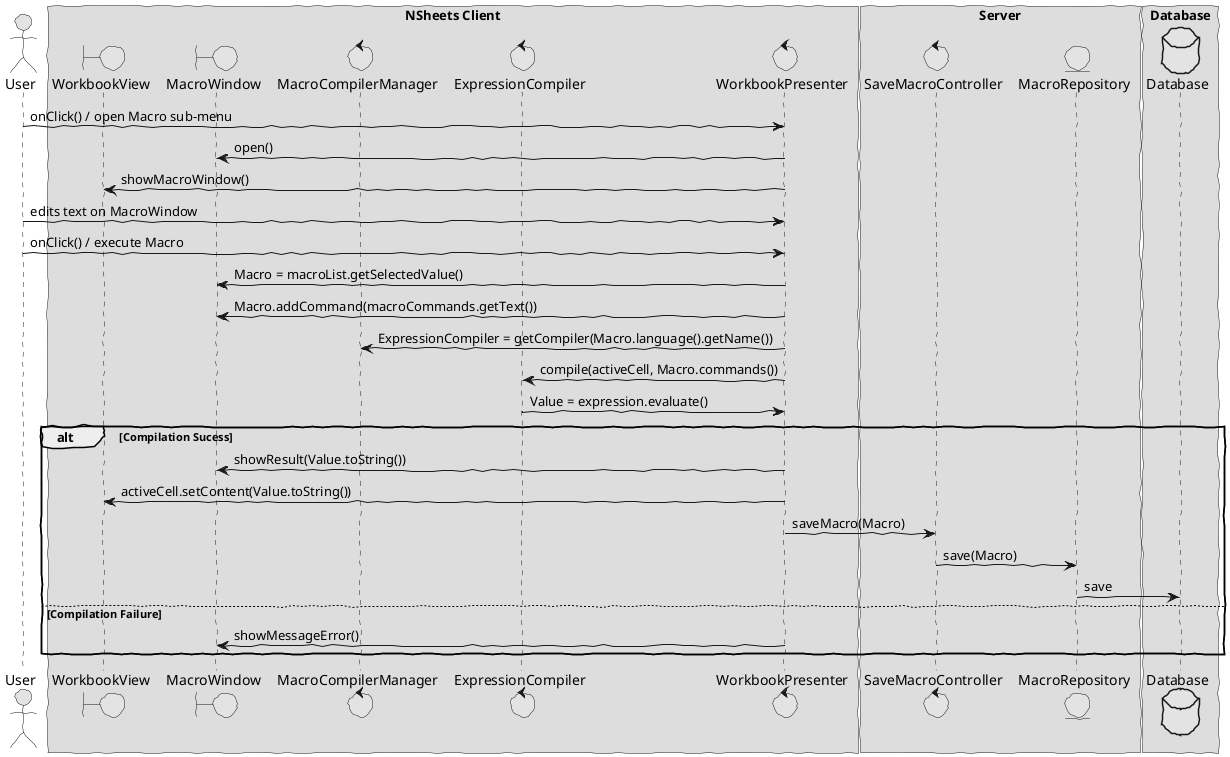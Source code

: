 @startuml  design2.png
skinparam handwritten true
skinparam monochrome true
skinparam packageStyle rect
skinparam defaultFontName FG Virgil
skinparam shadowing false

actor User
boundary WorkbookView
control MacroCompilerManager
control ExpressionCompiler
boundary MacroWindow
control WorkbookPresenter
control SaveMacroController
entity MacroRepository

database Database

box "NSheets Client"
participant WorkbookView
participant MacroWindow
participant MacroCompilerManager
participant ExpressionCompiler
participant WorkbookPresenter 

end box

box "Server"

participant SaveMacroController
participant MacroRepository

end box

box "Database"

participant Database

end box


User -> WorkbookPresenter : onClick() / open Macro sub-menu
WorkbookPresenter -> MacroWindow : open()
WorkbookPresenter -> WorkbookView : showMacroWindow()
User -> WorkbookPresenter : edits text on MacroWindow
User -> WorkbookPresenter : onClick() / execute Macro
WorkbookPresenter -> MacroWindow : Macro = macroList.getSelectedValue()
WorkbookPresenter -> MacroWindow : Macro.addCommand(macroCommands.getText())
WorkbookPresenter -> MacroCompilerManager : ExpressionCompiler = getCompiler(Macro.language().getName())
WorkbookPresenter -> ExpressionCompiler : compile(activeCell, Macro.commands())
ExpressionCompiler -> WorkbookPresenter : Value = expression.evaluate()

alt Compilation Sucess

WorkbookPresenter -> MacroWindow : showResult(Value.toString())
WorkbookPresenter -> WorkbookView : activeCell.setContent(Value.toString())

WorkbookPresenter -> SaveMacroController : saveMacro(Macro)
SaveMacroController -> MacroRepository : save(Macro)
MacroRepository -> Database : save

else Compilation Failure

WorkbookPresenter -> MacroWindow : showMessageError()

end


@enduml